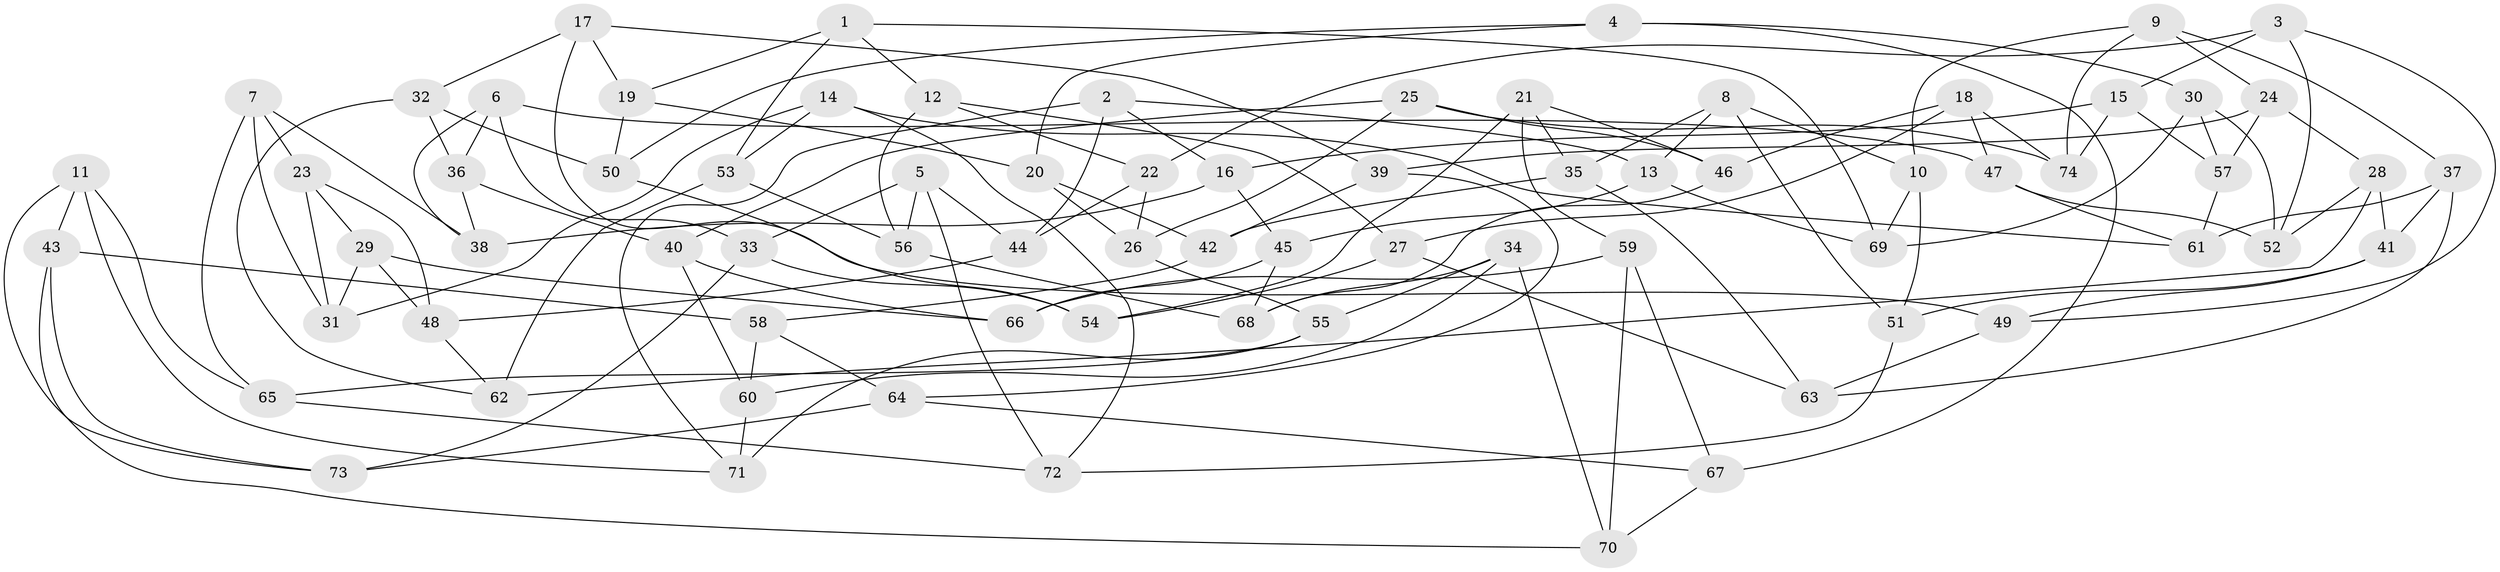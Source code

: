 // coarse degree distribution, {3: 0.11764705882352941, 5: 0.11764705882352941, 4: 0.6666666666666666, 6: 0.0196078431372549, 7: 0.0392156862745098, 9: 0.0196078431372549, 11: 0.0196078431372549}
// Generated by graph-tools (version 1.1) at 2025/01/03/04/25 22:01:03]
// undirected, 74 vertices, 148 edges
graph export_dot {
graph [start="1"]
  node [color=gray90,style=filled];
  1;
  2;
  3;
  4;
  5;
  6;
  7;
  8;
  9;
  10;
  11;
  12;
  13;
  14;
  15;
  16;
  17;
  18;
  19;
  20;
  21;
  22;
  23;
  24;
  25;
  26;
  27;
  28;
  29;
  30;
  31;
  32;
  33;
  34;
  35;
  36;
  37;
  38;
  39;
  40;
  41;
  42;
  43;
  44;
  45;
  46;
  47;
  48;
  49;
  50;
  51;
  52;
  53;
  54;
  55;
  56;
  57;
  58;
  59;
  60;
  61;
  62;
  63;
  64;
  65;
  66;
  67;
  68;
  69;
  70;
  71;
  72;
  73;
  74;
  1 -- 69;
  1 -- 53;
  1 -- 19;
  1 -- 12;
  2 -- 44;
  2 -- 16;
  2 -- 13;
  2 -- 71;
  3 -- 52;
  3 -- 22;
  3 -- 15;
  3 -- 49;
  4 -- 30;
  4 -- 67;
  4 -- 50;
  4 -- 20;
  5 -- 44;
  5 -- 33;
  5 -- 56;
  5 -- 72;
  6 -- 47;
  6 -- 38;
  6 -- 36;
  6 -- 33;
  7 -- 65;
  7 -- 23;
  7 -- 31;
  7 -- 38;
  8 -- 35;
  8 -- 13;
  8 -- 10;
  8 -- 51;
  9 -- 10;
  9 -- 37;
  9 -- 24;
  9 -- 74;
  10 -- 51;
  10 -- 69;
  11 -- 71;
  11 -- 43;
  11 -- 65;
  11 -- 73;
  12 -- 27;
  12 -- 56;
  12 -- 22;
  13 -- 45;
  13 -- 69;
  14 -- 31;
  14 -- 72;
  14 -- 53;
  14 -- 61;
  15 -- 74;
  15 -- 57;
  15 -- 16;
  16 -- 38;
  16 -- 45;
  17 -- 19;
  17 -- 39;
  17 -- 49;
  17 -- 32;
  18 -- 27;
  18 -- 74;
  18 -- 47;
  18 -- 46;
  19 -- 20;
  19 -- 50;
  20 -- 42;
  20 -- 26;
  21 -- 46;
  21 -- 54;
  21 -- 35;
  21 -- 59;
  22 -- 44;
  22 -- 26;
  23 -- 29;
  23 -- 48;
  23 -- 31;
  24 -- 28;
  24 -- 39;
  24 -- 57;
  25 -- 40;
  25 -- 26;
  25 -- 74;
  25 -- 46;
  26 -- 55;
  27 -- 63;
  27 -- 54;
  28 -- 62;
  28 -- 41;
  28 -- 52;
  29 -- 31;
  29 -- 48;
  29 -- 66;
  30 -- 57;
  30 -- 52;
  30 -- 69;
  32 -- 62;
  32 -- 36;
  32 -- 50;
  33 -- 73;
  33 -- 54;
  34 -- 60;
  34 -- 68;
  34 -- 70;
  34 -- 55;
  35 -- 42;
  35 -- 63;
  36 -- 38;
  36 -- 40;
  37 -- 61;
  37 -- 63;
  37 -- 41;
  39 -- 42;
  39 -- 64;
  40 -- 60;
  40 -- 66;
  41 -- 49;
  41 -- 51;
  42 -- 58;
  43 -- 73;
  43 -- 70;
  43 -- 58;
  44 -- 48;
  45 -- 68;
  45 -- 66;
  46 -- 68;
  47 -- 61;
  47 -- 52;
  48 -- 62;
  49 -- 63;
  50 -- 54;
  51 -- 72;
  53 -- 56;
  53 -- 62;
  55 -- 71;
  55 -- 65;
  56 -- 68;
  57 -- 61;
  58 -- 64;
  58 -- 60;
  59 -- 67;
  59 -- 66;
  59 -- 70;
  60 -- 71;
  64 -- 73;
  64 -- 67;
  65 -- 72;
  67 -- 70;
}
